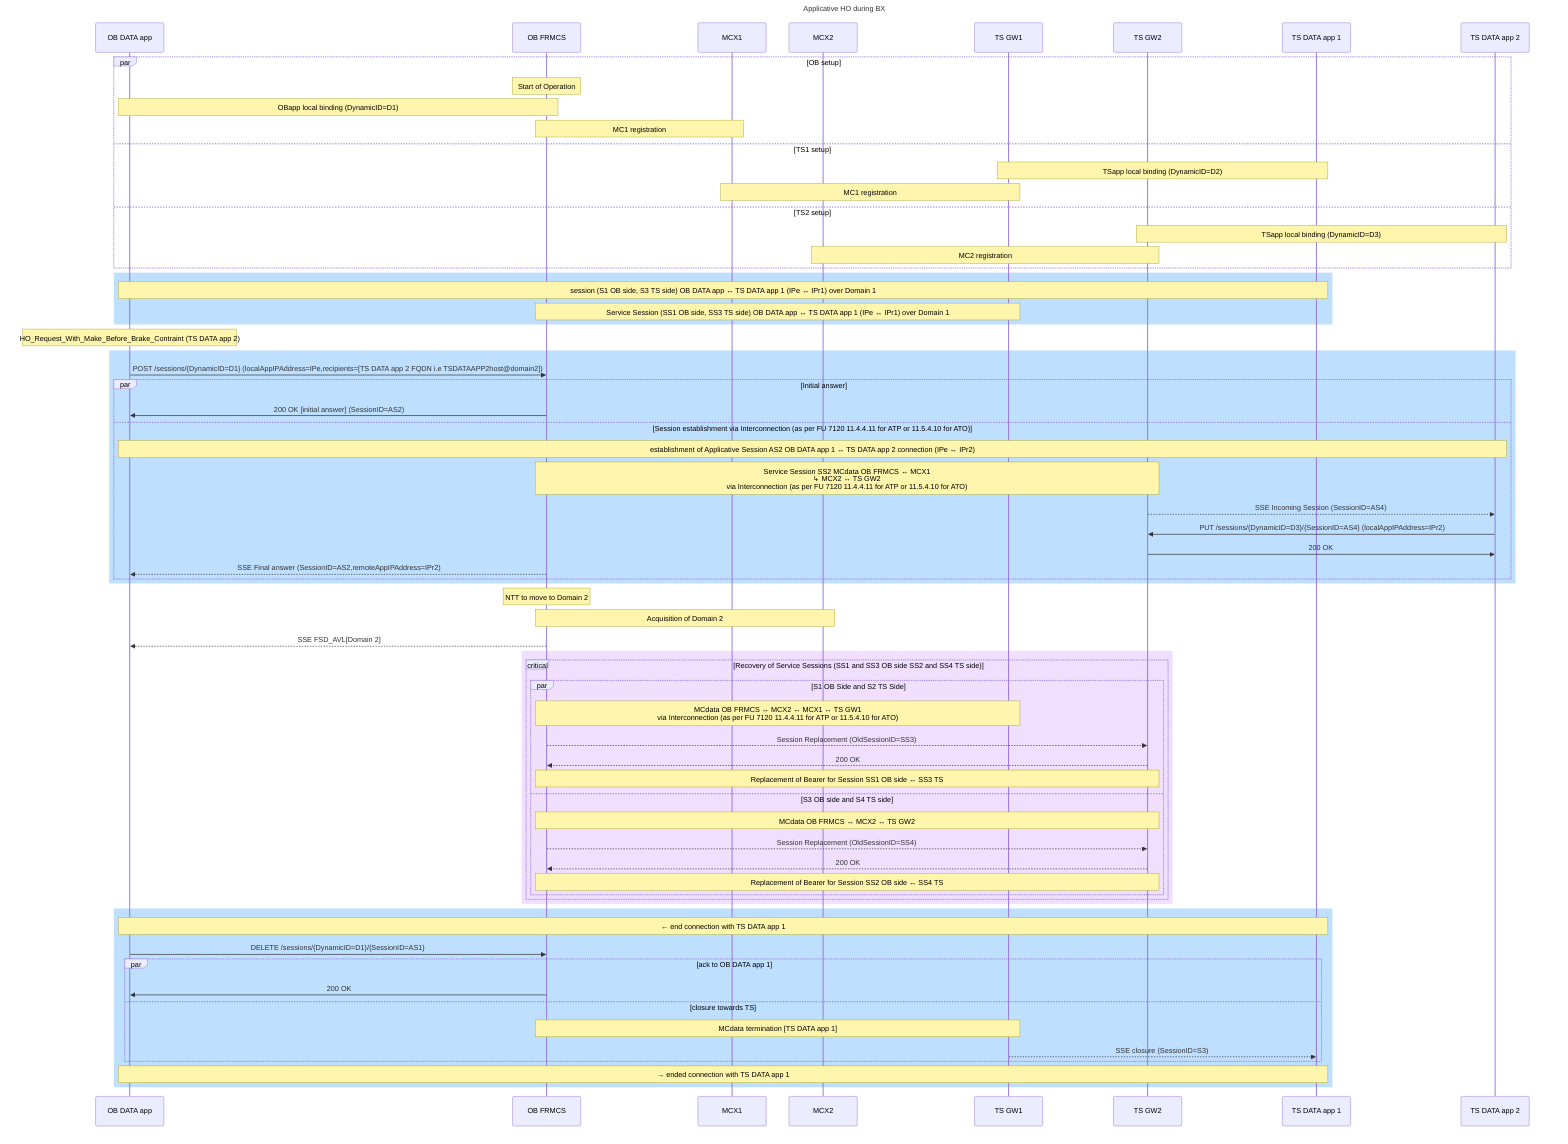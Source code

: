 sequenceDiagram
Title Applicative HO during BX
participant A as OB DATA app
participant O as OB FRMCS
participant M1 as MCX1
participant M2 as MCX2
participant T1 as TS GW1
participant T2 as TS GW2
participant B1 as TS DATA app 1
participant B2 as TS DATA app 2

par OB setup
	Note over O: Start of Operation 
	Note over A,O: OBapp local binding (DynamicID=D1)
	Note over O,M1:	MC1 registration
and TS1 setup
	Note over B1,T1: TSapp local binding (DynamicID=D2)
	Note over T1,M1:	MC1 registration
and TS2 setup
	Note over B2,T2: TSapp local binding (DynamicID=D3)
	Note over T2,M2:	MC2 registration

end
rect rgb(191, 223, 255)
% existing session with B1
Note over A,B1: session (S1 OB side, S3 TS side)  OB DATA app ↔ TS DATA app 1 (IPe ↔ IPr1) over Domain 1
Note over O,T1: Service Session (SS1 OB side, SS3 TS side)  OB DATA app ↔ TS DATA app 1 (IPe ↔ IPr1) over Domain 1
end
% establishment of session to B2
Note over A:	HO_Request_With_Make_Before_Brake_Contraint (TS DATA app 2)

rect rgb(191, 223, 255)
A->>O:	POST /sessions/{DynamicID=D1} (localAppIPAddress=IPe,recipients=[TS DATA app 2 FQDN i.e TSDATAAPP2host@domain2])
par Initial answer
	O->>A:	200 OK [initial answer] (SessionID=AS2)
and Session establishment via Interconnection (as per FU 7120 11.4.4.11 for ATP or 11.5.4.10 for ATO)
	Note over A,B2: establishment of Applicative Session AS2 OB DATA app 1 ↔ TS DATA app 2 connection (IPe ↔ IPr2)
    Note over O,T2:	Service Session SS2 MCdata OB FRMCS ↔ MCX1<br/>↳ MCX2 ↔ TS GW2 <br/> via Interconnection (as per FU 7120 11.4.4.11 for ATP or 11.5.4.10 for ATO)
	T2-->>B2:	SSE Incoming Session (SessionID=AS4)
	B2->>T2:	PUT /sessions/{DynamicID=D3}/{SessionID=AS4} (localAppIPAddress=IPr2)
	T2->>B2:	200 OK
O-->>A:	SSE Final answer (SessionID=AS2,remoteAppIPAddress=IPr2)	
end
end

% NTT to move to domain 2
Note over O: NTT to move to Domain 2
% Domain Change
Note over O,M2: Acquisition of Domain 2
% SSE FSD_AVL
O-->>A: SSE FSD_AVL[Domain 2]
rect rgb(240, 223, 255)
critical Recovery of Service Sessions (SS1 and SS3 OB side SS2 and SS4 TS side)
	par S1 OB Side and S2 TS Side
		Note over O,T1:	MCdata OB FRMCS ↔ MCX2 ↔ MCX1 ↔ TS GW1 <br/> via Interconnection (as per FU 7120 11.4.4.11 for ATP or 11.5.4.10 for ATO)
		O-->>T2:	Session Replacement (OldSessionID=SS3)
		T2-->>O:	200 OK
		Note over O,T2: Replacement of Bearer for Session SS1 OB side ↔ SS3 TS
	and S3 OB side and S4 TS side
		Note over O,T2:	MCdata OB FRMCS ↔ MCX2 ↔ TS GW2
		O-->>T2:	Session Replacement (OldSessionID=SS4)
		T2-->>O:	200 OK
		Note over O,T2: Replacement of Bearer for Session SS2 OB side ↔ SS4 TS
        end
end
end

rect rgb(191, 223, 255)
Note over A,B1: ← end connection with TS DATA app 1
A->>O:	DELETE /sessions/{DynamicID=D1}/{SessionID=AS1}
par ack to OB DATA app 1
	O->>A:	200 OK
and closure towards TS
	Note over O,T1:	MCdata termination [TS DATA app 1]
	T1-->>B1: SSE closure (SessionID=S3)
end
Note over A,B1: → ended connection with TS DATA app 1
end